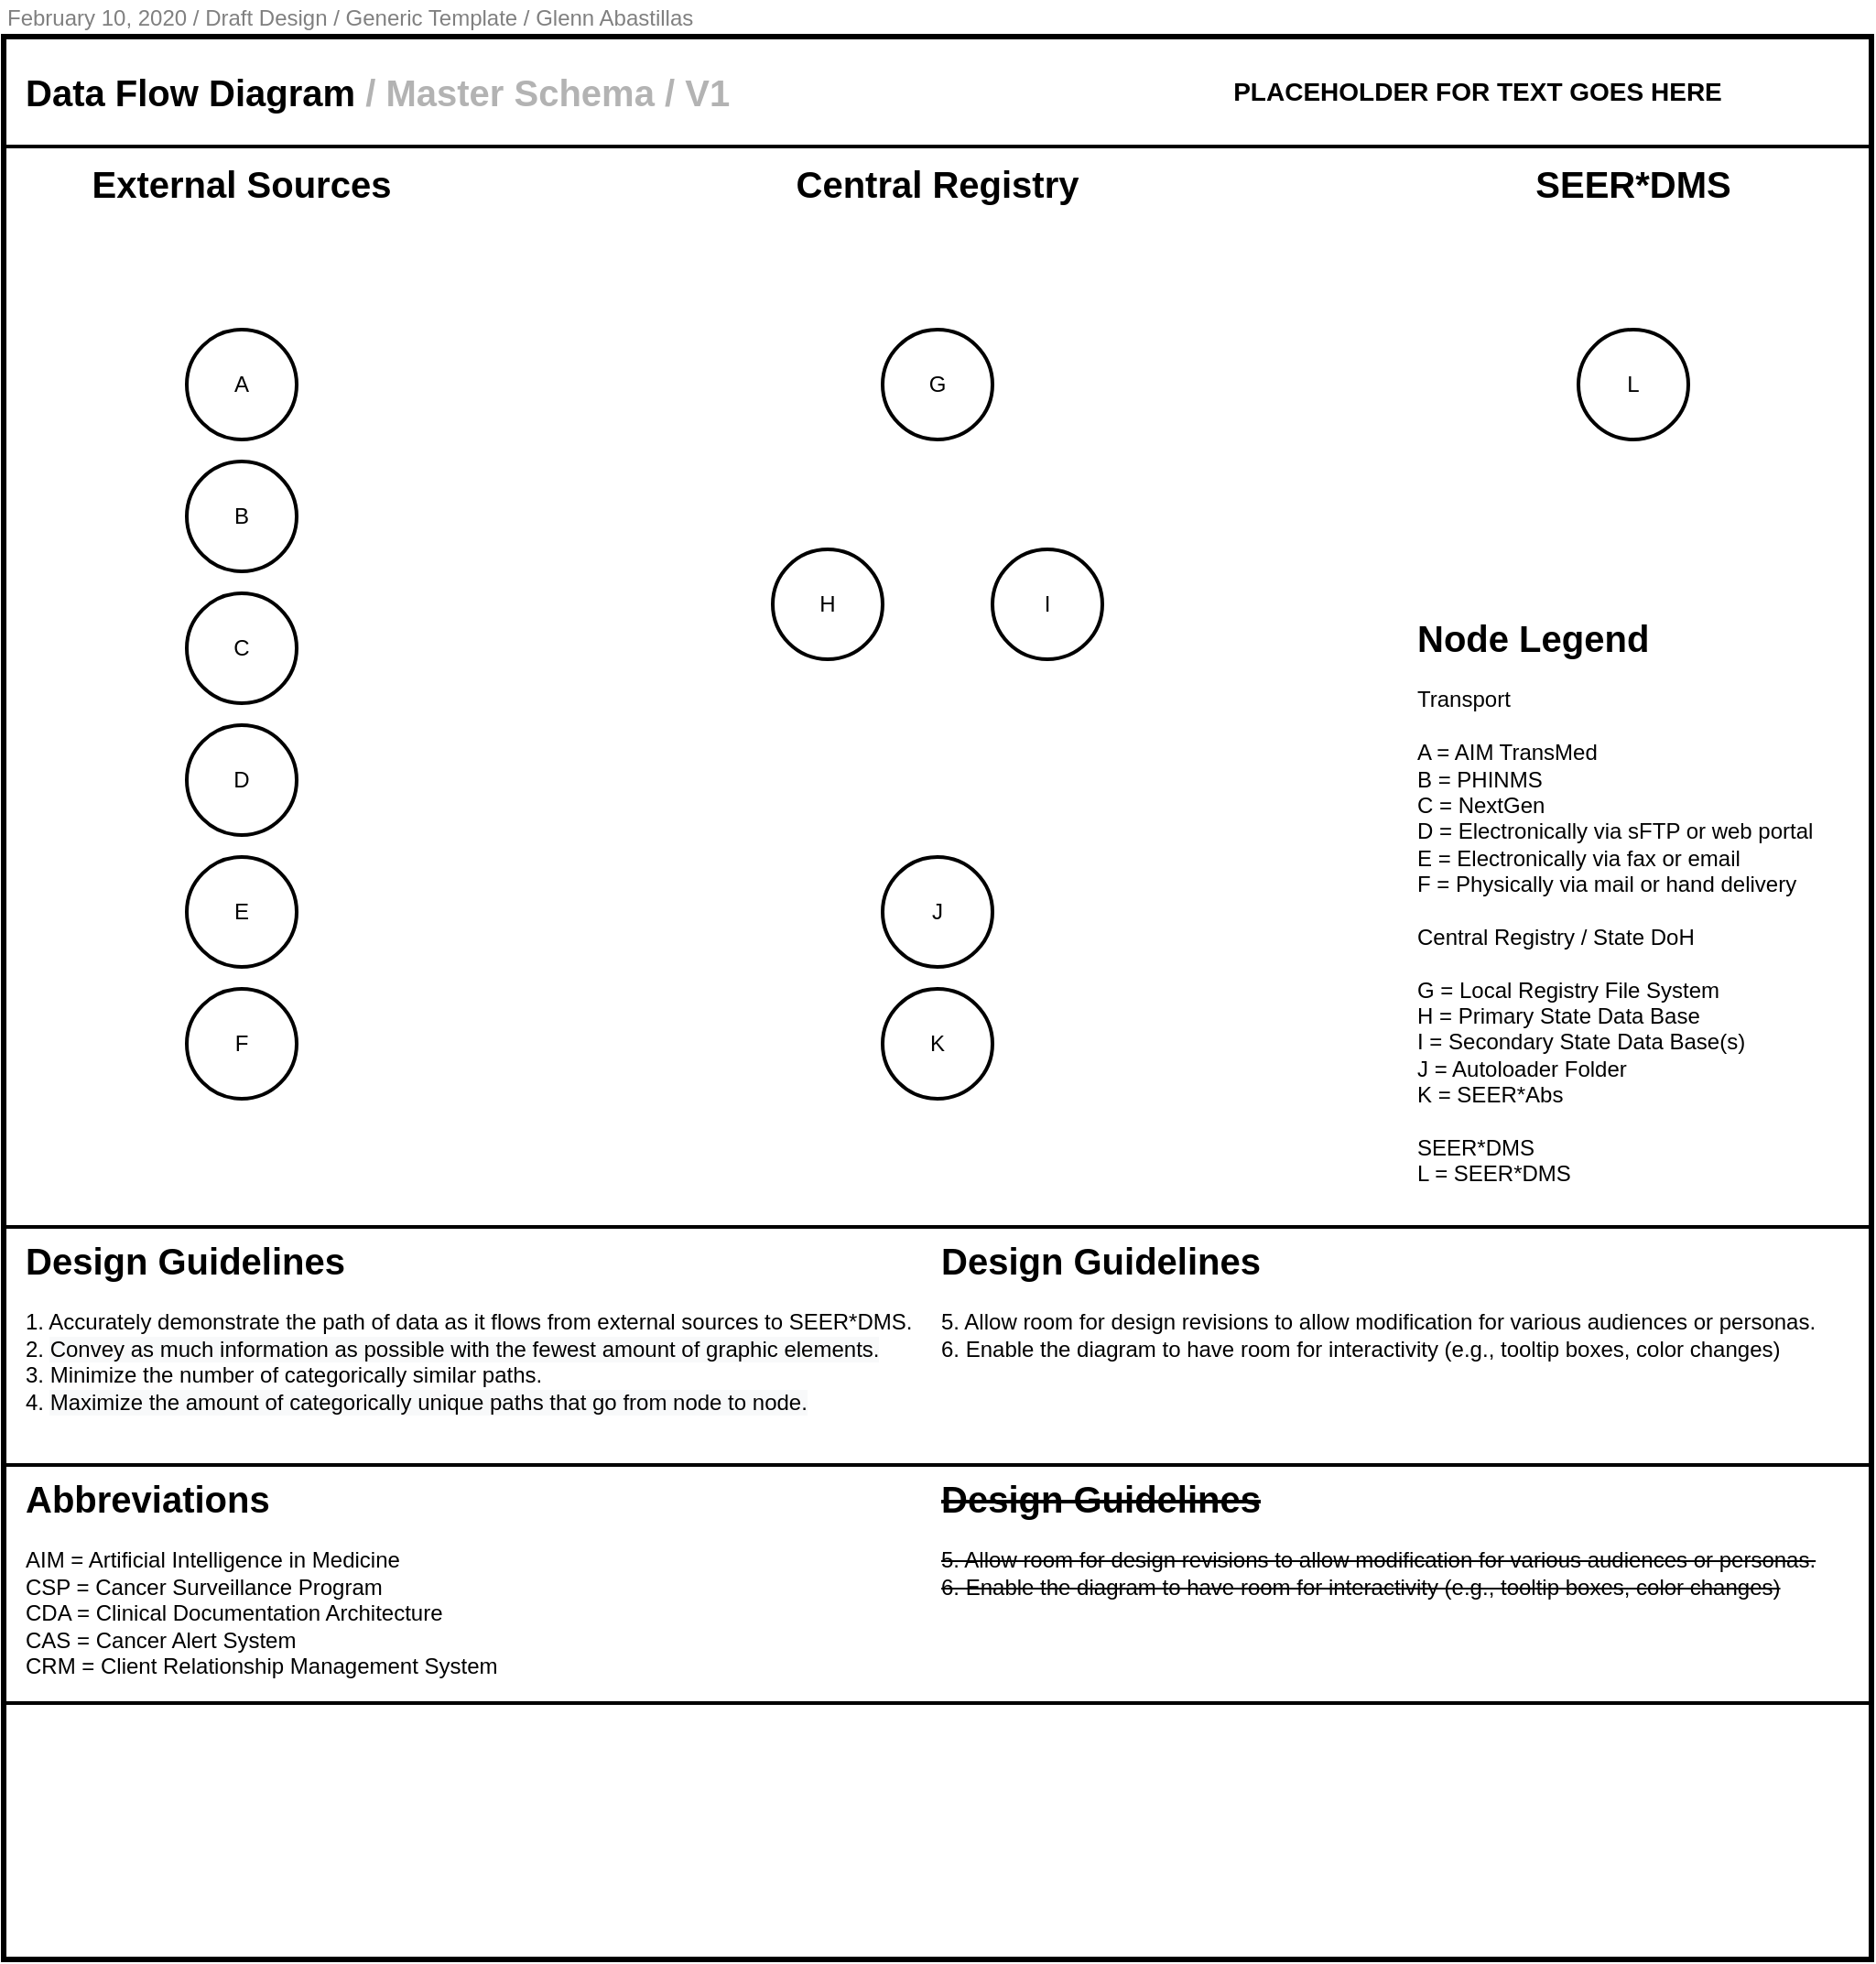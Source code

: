 <mxfile type="github" version="12.6.7">
  <diagram id="4_loe-rSwXjhO66IxARF" name="master_schema">
    <mxGraphModel grid="1" dx="1422" dy="751" gridSize="10" guides="1" tooltips="1" connect="1" arrows="1" fold="1" page="1" pageScale="1" pageWidth="1100" pageHeight="850" math="0" shadow="0">
      <root>
        <mxCell id="0"/>
        <mxCell id="1" value="Frame" parent="0" style=""/>
        <mxCell id="2Q-l-OiIUTWmhhpuc4lq-21" value="" parent="1" style="rounded=0;whiteSpace=wrap;html=1;strokeWidth=2;fillColor=none;" vertex="1">
          <mxGeometry as="geometry" x="40" y="820" width="1020" height="130"/>
        </mxCell>
        <mxCell id="EVoNSvgZZDJ8XkAlmknF-9" value="" parent="1" style="rounded=0;whiteSpace=wrap;html=1;strokeWidth=3;fillColor=none;" vertex="1">
          <mxGeometry as="geometry" x="40" y="40" width="1020" height="1050"/>
        </mxCell>
        <mxCell id="EVoNSvgZZDJ8XkAlmknF-19" value="" parent="1" style="rounded=0;whiteSpace=wrap;html=1;strokeWidth=2;fillColor=none;" vertex="1">
          <mxGeometry as="geometry" x="40" y="40" width="1020" height="60"/>
        </mxCell>
        <mxCell id="EVoNSvgZZDJ8XkAlmknF-20" value="&lt;div align=&quot;left&quot; style=&quot;font-size: 20px&quot;&gt;Data Flow Diagram &lt;font color=&quot;#b3b3b3&quot;&gt;/ Master Schema / V1&lt;/font&gt;&lt;/div&gt;" parent="1" style="rounded=0;whiteSpace=wrap;html=1;strokeWidth=4;fillColor=none;align=left;fontSize=20;fontStyle=1;strokeColor=none;" vertex="1">
          <mxGeometry as="geometry" x="50" y="50" width="510" height="40"/>
        </mxCell>
        <mxCell id="EVoNSvgZZDJ8XkAlmknF-21" value="&lt;div align=&quot;center&quot; style=&quot;font-size: 14px&quot;&gt;PLACEHOLDER FOR TEXT GOES HERE&lt;/div&gt;" parent="1" style="rounded=0;whiteSpace=wrap;html=1;strokeWidth=4;fillColor=none;align=center;fontSize=20;fontStyle=1;strokeColor=none;" vertex="1">
          <mxGeometry as="geometry" x="650" y="50" width="390" height="40"/>
        </mxCell>
        <mxCell id="EVoNSvgZZDJ8XkAlmknF-33" value="" parent="1" style="rounded=0;whiteSpace=wrap;html=1;strokeWidth=2;fillColor=none;" vertex="1">
          <mxGeometry as="geometry" x="40" y="690" width="1020" height="130"/>
        </mxCell>
        <mxCell id="2Q-l-OiIUTWmhhpuc4lq-1" value="&lt;div align=&quot;left&quot; style=&quot;font-size: 20px&quot;&gt;&lt;font style=&quot;font-size: 20px&quot;&gt;&lt;b&gt;Design Guidelines&lt;/b&gt;&lt;/font&gt;&lt;/div&gt;&lt;div align=&quot;left&quot; style=&quot;font-size: 12px&quot;&gt;&lt;font style=&quot;font-size: 12px&quot;&gt;&lt;span style=&quot;font-size: 12px&quot;&gt;&lt;br&gt;&lt;/span&gt;&lt;/font&gt;&lt;/div&gt;&lt;div align=&quot;left&quot; style=&quot;font-size: 12px&quot;&gt;&lt;font style=&quot;font-size: 12px&quot;&gt;&lt;span style=&quot;font-size: 12px&quot;&gt;1. Accurately demonstrate the path of data as it flows from external sources to SEER*DMS.&lt;/span&gt;&lt;/font&gt;&lt;/div&gt;&lt;div align=&quot;left&quot; style=&quot;font-size: 12px&quot;&gt;&lt;font style=&quot;font-size: 12px&quot;&gt;&lt;span style=&quot;font-size: 12px&quot;&gt;2. &lt;span style=&quot;display: inline ; float: none ; background-color: rgb(248 , 249 , 250) ; color: rgb(0 , 0 , 0) ; font-family: &amp;#34;helvetica&amp;#34; ; font-size: 12px ; font-style: normal ; font-variant: normal ; font-weight: 400 ; letter-spacing: normal ; text-align: left ; text-decoration: none ; text-indent: 0px ; text-transform: none ; white-space: normal ; word-spacing: 0px&quot;&gt;Convey as much information as possible with the fewest amount of graphic elements.&lt;/span&gt;&lt;/span&gt;&lt;/font&gt;&lt;/div&gt;&lt;div align=&quot;left&quot; style=&quot;font-size: 12px&quot;&gt;&lt;font style=&quot;font-size: 12px&quot;&gt;&lt;span style=&quot;font-size: 12px&quot;&gt;3. Minimize the number of categorically similar paths.&lt;/span&gt;&lt;/font&gt;&lt;/div&gt;&lt;div align=&quot;left&quot; style=&quot;font-size: 12px&quot;&gt;&lt;font style=&quot;font-size: 12px&quot;&gt;&lt;span style=&quot;font-size: 12px&quot;&gt;4.&amp;nbsp;&lt;span style=&quot;background-color: rgb(248 , 249 , 250) ; color: rgb(0 , 0 , 0) ; display: inline ; float: none ; font-family: &amp;#34;helvetica&amp;#34; ; font-size: 12px ; font-style: normal ; font-variant: normal ; font-weight: 400 ; letter-spacing: normal ; text-align: left ; text-decoration: none ; text-indent: 0px ; text-transform: none ; white-space: normal ; word-spacing: 0px&quot;&gt;&lt;/span&gt;&lt;span style=&quot;display: inline ; float: none ; background-color: rgb(248 , 249 , 250) ; color: rgb(0 , 0 , 0) ; font-family: &amp;#34;helvetica&amp;#34; ; font-size: 12px ; font-style: normal ; font-variant: normal ; font-weight: 400 ; letter-spacing: normal ; text-align: left ; text-decoration: none ; text-indent: 0px ; text-transform: none ; white-space: normal ; word-spacing: 0px&quot;&gt;Maximize the amount of categorically unique paths that go from node to node.&lt;/span&gt;&lt;/span&gt;&lt;/font&gt;&lt;/div&gt;&lt;div align=&quot;left&quot; style=&quot;font-size: 12px&quot;&gt;&lt;span style=&quot;font-size: 12px&quot;&gt;&lt;/span&gt;&lt;font style=&quot;font-size: 12px&quot;&gt;&lt;/font&gt;&lt;/div&gt;" parent="1" style="rounded=0;whiteSpace=wrap;html=1;strokeWidth=4;fillColor=none;align=left;fontSize=12;fontStyle=0;strokeColor=none;verticalAlign=top;" vertex="1">
          <mxGeometry as="geometry" x="50" y="690" width="500" height="130"/>
        </mxCell>
        <mxCell id="2Q-l-OiIUTWmhhpuc4lq-10" value="External Sources" parent="1" style="rounded=0;whiteSpace=wrap;html=1;strokeWidth=4;fillColor=none;align=center;fontSize=20;fontStyle=1;strokeColor=none;" vertex="1">
          <mxGeometry as="geometry" x="40" y="100" width="260" height="40"/>
        </mxCell>
        <mxCell id="2Q-l-OiIUTWmhhpuc4lq-11" value="Central Registry" parent="1" style="rounded=0;whiteSpace=wrap;html=1;strokeWidth=4;fillColor=none;align=center;fontSize=20;fontStyle=1;strokeColor=none;" vertex="1">
          <mxGeometry as="geometry" x="300" y="100" width="500" height="40"/>
        </mxCell>
        <mxCell id="2Q-l-OiIUTWmhhpuc4lq-12" value="SEER*DMS" parent="1" style="rounded=0;whiteSpace=wrap;html=1;strokeWidth=4;fillColor=none;align=center;fontSize=20;fontStyle=1;strokeColor=none;" vertex="1">
          <mxGeometry as="geometry" x="800" y="100" width="260" height="40"/>
        </mxCell>
        <mxCell id="2Q-l-OiIUTWmhhpuc4lq-13" value="&lt;div style=&quot;font-size: 12px&quot;&gt;&lt;font color=&quot;#808080&quot;&gt;February 10, 2020 / Draft Design / Generic Template / Glenn Abastillas&lt;/font&gt;&lt;/div&gt;" parent="1" style="rounded=0;whiteSpace=wrap;html=1;strokeWidth=4;fillColor=none;align=left;fontSize=12;fontStyle=0;strokeColor=none;" vertex="1">
          <mxGeometry as="geometry" x="40" y="20" width="390" height="20"/>
        </mxCell>
        <mxCell id="2Q-l-OiIUTWmhhpuc4lq-14" value="&lt;div align=&quot;left&quot; style=&quot;font-size: 20px&quot;&gt;&lt;font color=&quot;transparent&quot; style=&quot;font-size: 20px&quot;&gt;&lt;b&gt;Design Guidelines&lt;/b&gt;&lt;/font&gt;&lt;/div&gt;&lt;div align=&quot;left&quot; style=&quot;font-size: 12px&quot;&gt;&lt;font style=&quot;font-size: 12px&quot;&gt;&lt;span style=&quot;font-size: 12px&quot;&gt;&lt;font color=&quot;transparent&quot;&gt;&lt;/font&gt;&lt;br&gt;&lt;/span&gt;&lt;/font&gt;&lt;/div&gt;&lt;div align=&quot;left&quot; style=&quot;font-size: 12px&quot;&gt;&lt;font style=&quot;font-size: 12px&quot;&gt;&lt;span style=&quot;font-size: 12px&quot;&gt;5. Allow room for design revisions to allow modification for various audiences or personas.&lt;/span&gt;&lt;/font&gt;&lt;/div&gt;&lt;div align=&quot;left&quot; style=&quot;font-size: 12px&quot;&gt;&lt;font style=&quot;font-size: 12px&quot;&gt;&lt;span style=&quot;font-size: 12px&quot;&gt;6. Enable the diagram to have room for interactivity (e.g., tooltip boxes, color changes)&lt;/span&gt;&lt;/font&gt;&lt;br&gt;&lt;/div&gt;&lt;div align=&quot;left&quot; style=&quot;font-size: 12px&quot;&gt;&lt;/div&gt;&lt;div align=&quot;left&quot; style=&quot;font-size: 12px&quot;&gt;&lt;span style=&quot;font-size: 12px&quot;&gt;&lt;/span&gt;&lt;font style=&quot;font-size: 12px&quot;&gt;&lt;/font&gt;&lt;/div&gt;" parent="1" style="rounded=0;whiteSpace=wrap;html=1;strokeWidth=4;fillColor=none;align=left;fontSize=12;fontStyle=0;strokeColor=none;verticalAlign=top;" vertex="1">
          <mxGeometry as="geometry" x="550" y="690" width="500" height="130"/>
        </mxCell>
        <mxCell id="2Q-l-OiIUTWmhhpuc4lq-15" value="&lt;div align=&quot;left&quot; style=&quot;font-size: 20px&quot;&gt;&lt;b&gt;Node Legend&lt;/b&gt;&lt;/div&gt;&lt;div align=&quot;left&quot; style=&quot;font-size: 12px&quot;&gt;&lt;font style=&quot;font-size: 12px&quot;&gt;&lt;span style=&quot;font-size: 12px&quot;&gt;&lt;font color=&quot;transparent&quot;&gt;&lt;/font&gt;&lt;font color=&quot;#000000&quot;&gt;&lt;/font&gt;&lt;b&gt;&lt;/b&gt;&lt;b&gt;&lt;/b&gt;&lt;br&gt;&lt;/span&gt;&lt;/font&gt;&lt;/div&gt;&lt;div align=&quot;left&quot; style=&quot;font-size: 12px&quot;&gt;&lt;font style=&quot;font-size: 12px&quot;&gt;&lt;span style=&quot;font-size: 12px&quot;&gt;Transport&lt;/span&gt;&lt;/font&gt;&lt;/div&gt;&lt;div align=&quot;left&quot; style=&quot;font-size: 12px&quot;&gt;&lt;font style=&quot;font-size: 12px&quot;&gt;&lt;span style=&quot;font-size: 12px&quot;&gt;&lt;br&gt;&lt;/span&gt;&lt;/font&gt;&lt;/div&gt;&lt;div align=&quot;left&quot; style=&quot;font-size: 12px&quot;&gt;&lt;font style=&quot;font-size: 12px&quot;&gt;&lt;span style=&quot;font-size: 12px&quot;&gt;A = AIM TransMed&lt;/span&gt;&lt;/font&gt;&lt;/div&gt;&lt;div align=&quot;left&quot; style=&quot;font-size: 12px&quot;&gt;&lt;font style=&quot;font-size: 12px&quot;&gt;&lt;span style=&quot;font-size: 12px&quot;&gt;B = PHINMS&lt;/span&gt;&lt;/font&gt;&lt;/div&gt;&lt;div align=&quot;left&quot; style=&quot;font-size: 12px&quot;&gt;&lt;font style=&quot;font-size: 12px&quot;&gt;&lt;span style=&quot;font-size: 12px&quot;&gt;C = NextGen&lt;/span&gt;&lt;/font&gt;&lt;/div&gt;&lt;div align=&quot;left&quot; style=&quot;font-size: 12px&quot;&gt;&lt;font style=&quot;font-size: 12px&quot;&gt;&lt;span style=&quot;font-size: 12px&quot;&gt;D = Electronically via sFTP or web portal&lt;/span&gt;&lt;/font&gt;&lt;/div&gt;&lt;div align=&quot;left&quot; style=&quot;font-size: 12px&quot;&gt;&lt;font style=&quot;font-size: 12px&quot;&gt;&lt;span style=&quot;font-size: 12px&quot;&gt;E = Electronically via fax or email&lt;/span&gt;&lt;/font&gt;&lt;/div&gt;&lt;div align=&quot;left&quot; style=&quot;font-size: 12px&quot;&gt;&lt;font style=&quot;font-size: 12px&quot;&gt;&lt;span style=&quot;font-size: 12px&quot;&gt;F = Physically via mail or hand delivery&lt;/span&gt;&lt;/font&gt;&lt;/div&gt;&lt;div align=&quot;left&quot; style=&quot;font-size: 12px&quot;&gt;&lt;br&gt;&lt;/div&gt;&lt;div align=&quot;left&quot; style=&quot;font-size: 12px&quot;&gt;Central Registry / State DoH&lt;/div&gt;&lt;div align=&quot;left&quot; style=&quot;font-size: 12px&quot;&gt;&lt;br&gt;&lt;/div&gt;&lt;div align=&quot;left&quot; style=&quot;font-size: 12px&quot;&gt;G = Local Registry File System&lt;/div&gt;&lt;div align=&quot;left&quot; style=&quot;font-size: 12px&quot;&gt;H = Primary State Data Base&lt;/div&gt;&lt;div align=&quot;left&quot; style=&quot;font-size: 12px&quot;&gt;I = Secondary State Data Base(s)&lt;/div&gt;&lt;div align=&quot;left&quot; style=&quot;font-size: 12px&quot;&gt;J = Autoloader Folder&lt;/div&gt;&lt;div align=&quot;left&quot; style=&quot;font-size: 12px&quot;&gt;K = SEER*Abs&lt;/div&gt;&lt;div align=&quot;left&quot; style=&quot;font-size: 12px&quot;&gt;&lt;br&gt;&lt;/div&gt;&lt;div align=&quot;left&quot; style=&quot;font-size: 12px&quot;&gt;SEER*DMS&lt;/div&gt;&lt;div align=&quot;left&quot; style=&quot;font-size: 12px&quot;&gt;L = SEER*DMS&lt;/div&gt;" parent="1" style="rounded=0;whiteSpace=wrap;html=1;strokeWidth=4;fillColor=none;align=left;fontSize=12;fontStyle=0;strokeColor=none;verticalAlign=top;" vertex="1">
          <mxGeometry as="geometry" x="810" y="350" width="240" height="330"/>
        </mxCell>
        <mxCell id="2Q-l-OiIUTWmhhpuc4lq-17" value="&lt;div align=&quot;left&quot; style=&quot;font-size: 20px&quot;&gt;&lt;font style=&quot;font-size: 20px&quot;&gt;&lt;b&gt;Abbreviations&lt;/b&gt;&lt;/font&gt;&lt;/div&gt;&lt;div align=&quot;left&quot; style=&quot;font-size: 12px&quot;&gt;&lt;font style=&quot;font-size: 12px&quot;&gt;&lt;span style=&quot;font-size: 12px&quot;&gt;&lt;br&gt;&lt;/span&gt;&lt;/font&gt;&lt;/div&gt;&lt;div align=&quot;left&quot; style=&quot;font-size: 12px&quot;&gt;&lt;font style=&quot;font-size: 12px&quot;&gt;&lt;span style=&quot;font-size: 12px&quot;&gt;AIM = Artificial Intelligence in Medicine&lt;/span&gt;&lt;/font&gt;&lt;/div&gt;&lt;div align=&quot;left&quot; style=&quot;font-size: 12px&quot;&gt;&lt;font style=&quot;font-size: 12px&quot;&gt;&lt;span style=&quot;font-size: 12px&quot;&gt;CSP = Cancer Surveillance Program&lt;/span&gt;&lt;/font&gt;&lt;/div&gt;&lt;div align=&quot;left&quot; style=&quot;font-size: 12px&quot;&gt;&lt;font style=&quot;font-size: 12px&quot;&gt;&lt;span style=&quot;font-size: 12px&quot;&gt;CDA = Clinical Documentation Architecture&lt;/span&gt;&lt;/font&gt;&lt;/div&gt;&lt;div align=&quot;left&quot; style=&quot;font-size: 12px&quot;&gt;&lt;font style=&quot;font-size: 12px&quot;&gt;&lt;span style=&quot;font-size: 12px&quot;&gt;CAS = Cancer Alert System&lt;/span&gt;&lt;/font&gt;&lt;/div&gt;&lt;div align=&quot;left&quot; style=&quot;font-size: 12px&quot;&gt;&lt;font style=&quot;font-size: 12px&quot;&gt;&lt;span style=&quot;font-size: 12px&quot;&gt;CRM = Client Relationship Management System&lt;/span&gt;&lt;/font&gt;&lt;/div&gt;&lt;div align=&quot;left&quot; style=&quot;font-size: 12px&quot;&gt;&lt;font style=&quot;font-size: 12px&quot;&gt;&lt;span style=&quot;font-size: 12px&quot;&gt;&lt;br&gt;&lt;/span&gt;&lt;/font&gt;&lt;/div&gt;" parent="1" style="rounded=0;whiteSpace=wrap;html=1;strokeWidth=4;fillColor=none;align=left;fontSize=12;fontStyle=0;strokeColor=none;verticalAlign=top;" vertex="1">
          <mxGeometry as="geometry" x="50" y="820" width="500" height="130"/>
        </mxCell>
        <mxCell id="2Q-l-OiIUTWmhhpuc4lq-18" value="&lt;div align=&quot;left&quot; style=&quot;font-size: 20px&quot;&gt;&lt;font color=&quot;transparent&quot; style=&quot;font-size: 20px&quot;&gt;&lt;b&gt;&lt;strike&gt;Design Guidelines&lt;/strike&gt;&lt;/b&gt;&lt;/font&gt;&lt;/div&gt;&lt;div align=&quot;left&quot; style=&quot;font-size: 12px&quot;&gt;&lt;font style=&quot;font-size: 12px&quot;&gt;&lt;span style=&quot;font-size: 12px&quot;&gt;&lt;font color=&quot;transparent&quot;&gt;&lt;/font&gt;&lt;strike&gt;&lt;/strike&gt;&lt;br&gt;&lt;/span&gt;&lt;/font&gt;&lt;/div&gt;&lt;div align=&quot;left&quot; style=&quot;font-size: 12px&quot;&gt;&lt;font style=&quot;font-size: 12px&quot;&gt;&lt;span style=&quot;font-size: 12px&quot;&gt;&lt;strike&gt;5. Allow room for design revisions to allow modification for various audiences or personas.&lt;/strike&gt;&lt;/span&gt;&lt;/font&gt;&lt;/div&gt;&lt;div align=&quot;left&quot; style=&quot;font-size: 12px&quot;&gt;&lt;font style=&quot;font-size: 12px&quot;&gt;&lt;span style=&quot;font-size: 12px&quot;&gt;&lt;strike&gt;6. Enable the diagram to have room for interactivity (e.g., tooltip boxes, color changes)&lt;/strike&gt;&lt;/span&gt;&lt;/font&gt;&lt;br&gt;&lt;/div&gt;&lt;div align=&quot;left&quot; style=&quot;font-size: 12px&quot;&gt;&lt;/div&gt;&lt;div align=&quot;left&quot; style=&quot;font-size: 12px&quot;&gt;&lt;span style=&quot;font-size: 12px&quot;&gt;&lt;/span&gt;&lt;font style=&quot;font-size: 12px&quot;&gt;&lt;/font&gt;&lt;/div&gt;" parent="1" style="rounded=0;whiteSpace=wrap;html=1;strokeWidth=4;fillColor=none;align=left;fontSize=12;fontStyle=0;strokeColor=none;verticalAlign=top;" vertex="1">
          <mxGeometry as="geometry" x="550" y="820" width="500" height="130"/>
        </mxCell>
        <mxCell id="2Q-l-OiIUTWmhhpuc4lq-6" value="Regions" parent="0" style="locked=1;" visible="0"/>
        <mxCell id="2Q-l-OiIUTWmhhpuc4lq-7" value="" parent="2Q-l-OiIUTWmhhpuc4lq-6" style="rounded=0;whiteSpace=wrap;html=1;strokeWidth=2;fillColor=#f5f5f5;fontSize=14;align=left;strokeColor=#666666;fontColor=#333333;" vertex="1">
          <mxGeometry as="geometry" x="40" y="100" width="260" height="590"/>
        </mxCell>
        <mxCell id="2Q-l-OiIUTWmhhpuc4lq-8" value="" parent="2Q-l-OiIUTWmhhpuc4lq-6" style="rounded=0;whiteSpace=wrap;html=1;strokeWidth=2;fillColor=#f5f5f5;fontSize=14;align=left;strokeColor=#666666;fontColor=#333333;" vertex="1">
          <mxGeometry as="geometry" x="300" y="100" width="500" height="590"/>
        </mxCell>
        <mxCell id="2Q-l-OiIUTWmhhpuc4lq-9" value="" parent="2Q-l-OiIUTWmhhpuc4lq-6" style="rounded=0;whiteSpace=wrap;html=1;strokeWidth=2;fillColor=none;fontSize=14;align=left;strokeColor=#666666;fontColor=#333333;" vertex="1">
          <mxGeometry as="geometry" x="800" y="100" width="260" height="590"/>
        </mxCell>
        <mxCell id="2Q-l-OiIUTWmhhpuc4lq-22" value="" parent="2Q-l-OiIUTWmhhpuc4lq-6" style="rounded=0;whiteSpace=wrap;html=1;strokeWidth=2;fillColor=#f5f5f5;fontSize=14;align=left;strokeColor=#666666;fontColor=#333333;" vertex="1">
          <mxGeometry as="geometry" x="350" y="170" width="400" height="430"/>
        </mxCell>
        <mxCell id="EVoNSvgZZDJ8XkAlmknF-10" value="Nodes" parent="0" style=""/>
        <mxCell id="EVoNSvgZZDJ8XkAlmknF-11" value="A" parent="EVoNSvgZZDJ8XkAlmknF-10" style="ellipse;whiteSpace=wrap;html=1;strokeWidth=2;flipV=1;" vertex="1">
          <mxGeometry as="geometry" x="140" y="200" width="60" height="60"/>
        </mxCell>
        <mxCell id="EVoNSvgZZDJ8XkAlmknF-12" value="G" parent="EVoNSvgZZDJ8XkAlmknF-10" style="ellipse;whiteSpace=wrap;html=1;strokeWidth=2;" vertex="1">
          <mxGeometry as="geometry" x="520" y="200" width="60" height="60"/>
        </mxCell>
        <mxCell id="EVoNSvgZZDJ8XkAlmknF-13" value="H" parent="EVoNSvgZZDJ8XkAlmknF-10" style="ellipse;whiteSpace=wrap;html=1;strokeWidth=2;" vertex="1">
          <mxGeometry as="geometry" x="460" y="320" width="60" height="60"/>
        </mxCell>
        <mxCell id="EVoNSvgZZDJ8XkAlmknF-14" value="K" parent="EVoNSvgZZDJ8XkAlmknF-10" style="ellipse;whiteSpace=wrap;html=1;strokeWidth=2;" vertex="1">
          <mxGeometry as="geometry" x="520" y="560" width="60" height="60"/>
        </mxCell>
        <mxCell id="EVoNSvgZZDJ8XkAlmknF-16" value="J" parent="EVoNSvgZZDJ8XkAlmknF-10" style="ellipse;whiteSpace=wrap;html=1;strokeWidth=2;" vertex="1">
          <mxGeometry as="geometry" x="520" y="488" width="60" height="60"/>
        </mxCell>
        <mxCell id="EVoNSvgZZDJ8XkAlmknF-17" value="I" parent="EVoNSvgZZDJ8XkAlmknF-10" style="ellipse;whiteSpace=wrap;html=1;strokeWidth=2;" vertex="1">
          <mxGeometry as="geometry" x="580" y="320" width="60" height="60"/>
        </mxCell>
        <mxCell id="EVoNSvgZZDJ8XkAlmknF-18" value="L" parent="EVoNSvgZZDJ8XkAlmknF-10" style="ellipse;whiteSpace=wrap;html=1;strokeWidth=2;" vertex="1">
          <mxGeometry as="geometry" x="900" y="200" width="60" height="60"/>
        </mxCell>
        <mxCell id="EVoNSvgZZDJ8XkAlmknF-22" value="B" parent="EVoNSvgZZDJ8XkAlmknF-10" style="ellipse;whiteSpace=wrap;html=1;strokeWidth=2;flipV=1;" vertex="1">
          <mxGeometry as="geometry" x="140" y="272" width="60" height="60"/>
        </mxCell>
        <mxCell id="EVoNSvgZZDJ8XkAlmknF-23" value="C" parent="EVoNSvgZZDJ8XkAlmknF-10" style="ellipse;whiteSpace=wrap;html=1;strokeWidth=2;flipV=1;" vertex="1">
          <mxGeometry as="geometry" x="140" y="344" width="60" height="60"/>
        </mxCell>
        <mxCell id="EVoNSvgZZDJ8XkAlmknF-24" value="D" parent="EVoNSvgZZDJ8XkAlmknF-10" style="ellipse;whiteSpace=wrap;html=1;strokeWidth=2;flipV=1;" vertex="1">
          <mxGeometry as="geometry" x="140" y="416" width="60" height="60"/>
        </mxCell>
        <mxCell id="EVoNSvgZZDJ8XkAlmknF-25" value="E" parent="EVoNSvgZZDJ8XkAlmknF-10" style="ellipse;whiteSpace=wrap;html=1;strokeWidth=2;flipV=1;" vertex="1">
          <mxGeometry as="geometry" x="140" y="488" width="60" height="60"/>
        </mxCell>
        <mxCell id="2Q-l-OiIUTWmhhpuc4lq-5" value="F" parent="EVoNSvgZZDJ8XkAlmknF-10" style="ellipse;whiteSpace=wrap;html=1;strokeWidth=2;flipV=1;" vertex="1">
          <mxGeometry as="geometry" x="140" y="560" width="60" height="60"/>
        </mxCell>
      </root>
    </mxGraphModel>
  </diagram>
</mxfile>
